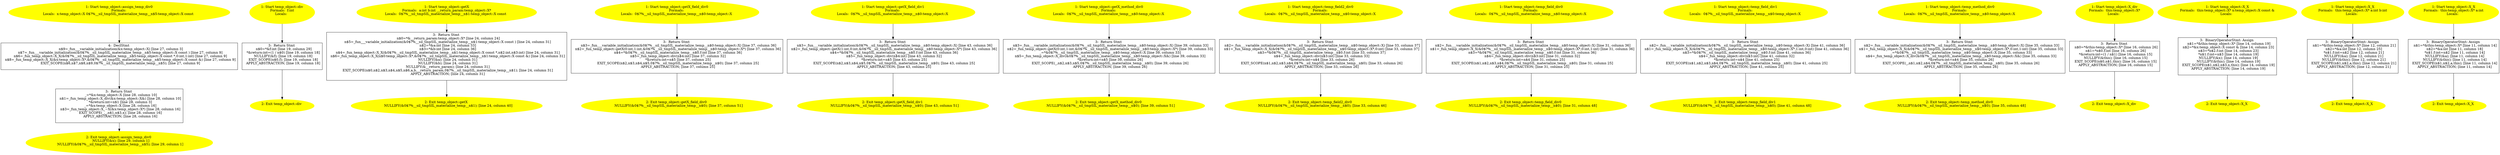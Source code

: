 /* @generated */
digraph cfg {
"assign_temp_div0#temp_object#6618523570396537240.fa2055065ca23850cee50c855993cd3a_1" [label="1: Start temp_object::assign_temp_div0\nFormals: \nLocals:  x:temp_object::X 0$?%__sil_tmpSIL_materialize_temp__n$5:temp_object::X const  \n  " color=yellow style=filled]
	

	 "assign_temp_div0#temp_object#6618523570396537240.fa2055065ca23850cee50c855993cd3a_1" -> "assign_temp_div0#temp_object#6618523570396537240.fa2055065ca23850cee50c855993cd3a_4" ;
"assign_temp_div0#temp_object#6618523570396537240.fa2055065ca23850cee50c855993cd3a_2" [label="2: Exit temp_object::assign_temp_div0 \n   NULLIFY(&x); [line 29, column 1]\n  NULLIFY(&0$?%__sil_tmpSIL_materialize_temp__n$5); [line 29, column 1]\n " color=yellow style=filled]
	

"assign_temp_div0#temp_object#6618523570396537240.fa2055065ca23850cee50c855993cd3a_3" [label="3:  Return Stmt \n   _=*&x:temp_object::X [line 28, column 10]\n  n$1=_fun_temp_object::X_div(&x:temp_object::X&) [line 28, column 10]\n  *&return:int=n$1 [line 28, column 3]\n  _=*&x:temp_object::X [line 28, column 16]\n  n$3=_fun_temp_object::X_~X(&x:temp_object::X*) [line 28, column 16]\n  EXIT_SCOPE(_,_,n$1,n$3,x); [line 28, column 16]\n  APPLY_ABSTRACTION; [line 28, column 16]\n " shape="box"]
	

	 "assign_temp_div0#temp_object#6618523570396537240.fa2055065ca23850cee50c855993cd3a_3" -> "assign_temp_div0#temp_object#6618523570396537240.fa2055065ca23850cee50c855993cd3a_2" ;
"assign_temp_div0#temp_object#6618523570396537240.fa2055065ca23850cee50c855993cd3a_4" [label="4:  DeclStmt \n   n$9=_fun___variable_initialization(&x:temp_object::X) [line 27, column 3]\n  n$7=_fun___variable_initialization(&0$?%__sil_tmpSIL_materialize_temp__n$5:temp_object::X const ) [line 27, column 9]\n  n$6=_fun_temp_object::X_X(&0$?%__sil_tmpSIL_materialize_temp__n$5:temp_object::X const *,0:int,1:int) [line 27, column 9]\n  n$8=_fun_temp_object::X_X(&x:temp_object::X*,&0$?%__sil_tmpSIL_materialize_temp__n$5:temp_object::X const &) [line 27, column 9]\n  EXIT_SCOPE(n$6,n$7,n$8,n$9,0$?%__sil_tmpSIL_materialize_temp__n$5); [line 27, column 9]\n " shape="box"]
	

	 "assign_temp_div0#temp_object#6618523570396537240.fa2055065ca23850cee50c855993cd3a_4" -> "assign_temp_div0#temp_object#6618523570396537240.fa2055065ca23850cee50c855993cd3a_3" ;
"div#temp_object#8235742009211935218.2061ea7bd543a21042cf00f2dbeefd91_1" [label="1: Start temp_object::div\nFormals:  f:int\nLocals:  \n  " color=yellow style=filled]
	

	 "div#temp_object#8235742009211935218.2061ea7bd543a21042cf00f2dbeefd91_1" -> "div#temp_object#8235742009211935218.2061ea7bd543a21042cf00f2dbeefd91_3" ;
"div#temp_object#8235742009211935218.2061ea7bd543a21042cf00f2dbeefd91_2" [label="2: Exit temp_object::div \n  " color=yellow style=filled]
	

"div#temp_object#8235742009211935218.2061ea7bd543a21042cf00f2dbeefd91_3" [label="3:  Return Stmt \n   n$0=*&f:int [line 19, column 29]\n  *&return:int=(1 / n$0) [line 19, column 18]\n  NULLIFY(&f); [line 19, column 18]\n  EXIT_SCOPE(n$0,f); [line 19, column 18]\n  APPLY_ABSTRACTION; [line 19, column 18]\n " shape="box"]
	

	 "div#temp_object#8235742009211935218.2061ea7bd543a21042cf00f2dbeefd91_3" -> "div#temp_object#8235742009211935218.2061ea7bd543a21042cf00f2dbeefd91_2" ;
"getX#temp_object(class temp_object::X)#4720444219866178245.c6d7bacbd2aa751dffef569ff17890e7_1" [label="1: Start temp_object::getX\nFormals:  a:int b:int __return_param:temp_object::X*\nLocals:  0$?%__sil_tmpSIL_materialize_temp__n$1:temp_object::X const  \n  " color=yellow style=filled]
	

	 "getX#temp_object(class temp_object::X)#4720444219866178245.c6d7bacbd2aa751dffef569ff17890e7_1" -> "getX#temp_object(class temp_object::X)#4720444219866178245.c6d7bacbd2aa751dffef569ff17890e7_3" ;
"getX#temp_object(class temp_object::X)#4720444219866178245.c6d7bacbd2aa751dffef569ff17890e7_2" [label="2: Exit temp_object::getX \n   NULLIFY(&0$?%__sil_tmpSIL_materialize_temp__n$1); [line 24, column 40]\n " color=yellow style=filled]
	

"getX#temp_object(class temp_object::X)#4720444219866178245.c6d7bacbd2aa751dffef569ff17890e7_3" [label="3:  Return Stmt \n   n$0=*&__return_param:temp_object::X* [line 24, column 24]\n  n$5=_fun___variable_initialization(&0$?%__sil_tmpSIL_materialize_temp__n$1:temp_object::X const ) [line 24, column 31]\n  n$2=*&a:int [line 24, column 33]\n  n$3=*&b:int [line 24, column 36]\n  n$4=_fun_temp_object::X_X(&0$?%__sil_tmpSIL_materialize_temp__n$1:temp_object::X const *,n$2:int,n$3:int) [line 24, column 31]\n  n$6=_fun_temp_object::X_X(n$0:temp_object::X*,&0$?%__sil_tmpSIL_materialize_temp__n$1:temp_object::X const &) [line 24, column 31]\n  NULLIFY(&a); [line 24, column 31]\n  NULLIFY(&b); [line 24, column 31]\n  NULLIFY(&__return_param); [line 24, column 31]\n  EXIT_SCOPE(n$0,n$2,n$3,n$4,n$5,n$6,a,b,__return_param,0$?%__sil_tmpSIL_materialize_temp__n$1); [line 24, column 31]\n  APPLY_ABSTRACTION; [line 24, column 31]\n " shape="box"]
	

	 "getX#temp_object(class temp_object::X)#4720444219866178245.c6d7bacbd2aa751dffef569ff17890e7_3" -> "getX#temp_object(class temp_object::X)#4720444219866178245.c6d7bacbd2aa751dffef569ff17890e7_2" ;
"getX_field_div0#temp_object#12698122843139253036.854c4a3940ca05110785248e1303db49_1" [label="1: Start temp_object::getX_field_div0\nFormals: \nLocals:  0$?%__sil_tmpSIL_materialize_temp__n$0:temp_object::X \n  " color=yellow style=filled]
	

	 "getX_field_div0#temp_object#12698122843139253036.854c4a3940ca05110785248e1303db49_1" -> "getX_field_div0#temp_object#12698122843139253036.854c4a3940ca05110785248e1303db49_3" ;
"getX_field_div0#temp_object#12698122843139253036.854c4a3940ca05110785248e1303db49_2" [label="2: Exit temp_object::getX_field_div0 \n   NULLIFY(&0$?%__sil_tmpSIL_materialize_temp__n$0); [line 37, column 51]\n " color=yellow style=filled]
	

"getX_field_div0#temp_object#12698122843139253036.854c4a3940ca05110785248e1303db49_3" [label="3:  Return Stmt \n   n$3=_fun___variable_initialization(&0$?%__sil_tmpSIL_materialize_temp__n$0:temp_object::X) [line 37, column 36]\n  n$2=_fun_temp_object::getX(0:int,1:int,&0$?%__sil_tmpSIL_materialize_temp__n$0:temp_object::X*) [line 37, column 36]\n  n$4=*&0$?%__sil_tmpSIL_materialize_temp__n$0.f:int [line 37, column 36]\n  n$5=_fun_temp_object::div(n$4:int) [line 37, column 32]\n  *&return:int=n$5 [line 37, column 25]\n  EXIT_SCOPE(n$2,n$3,n$4,n$5,0$?%__sil_tmpSIL_materialize_temp__n$0); [line 37, column 25]\n  APPLY_ABSTRACTION; [line 37, column 25]\n " shape="box"]
	

	 "getX_field_div0#temp_object#12698122843139253036.854c4a3940ca05110785248e1303db49_3" -> "getX_field_div0#temp_object#12698122843139253036.854c4a3940ca05110785248e1303db49_2" ;
"getX_field_div1#temp_object#11953596240866039963.ee557e5aaabf95f2c8b1284adfc7249e_1" [label="1: Start temp_object::getX_field_div1\nFormals: \nLocals:  0$?%__sil_tmpSIL_materialize_temp__n$0:temp_object::X \n  " color=yellow style=filled]
	

	 "getX_field_div1#temp_object#11953596240866039963.ee557e5aaabf95f2c8b1284adfc7249e_1" -> "getX_field_div1#temp_object#11953596240866039963.ee557e5aaabf95f2c8b1284adfc7249e_3" ;
"getX_field_div1#temp_object#11953596240866039963.ee557e5aaabf95f2c8b1284adfc7249e_2" [label="2: Exit temp_object::getX_field_div1 \n   NULLIFY(&0$?%__sil_tmpSIL_materialize_temp__n$0); [line 43, column 51]\n " color=yellow style=filled]
	

"getX_field_div1#temp_object#11953596240866039963.ee557e5aaabf95f2c8b1284adfc7249e_3" [label="3:  Return Stmt \n   n$3=_fun___variable_initialization(&0$?%__sil_tmpSIL_materialize_temp__n$0:temp_object::X) [line 43, column 36]\n  n$2=_fun_temp_object::getX(1:int,0:int,&0$?%__sil_tmpSIL_materialize_temp__n$0:temp_object::X*) [line 43, column 36]\n  n$4=*&0$?%__sil_tmpSIL_materialize_temp__n$0.f:int [line 43, column 36]\n  n$5=_fun_temp_object::div(n$4:int) [line 43, column 32]\n  *&return:int=n$5 [line 43, column 25]\n  EXIT_SCOPE(n$2,n$3,n$4,n$5,0$?%__sil_tmpSIL_materialize_temp__n$0); [line 43, column 25]\n  APPLY_ABSTRACTION; [line 43, column 25]\n " shape="box"]
	

	 "getX_field_div1#temp_object#11953596240866039963.ee557e5aaabf95f2c8b1284adfc7249e_3" -> "getX_field_div1#temp_object#11953596240866039963.ee557e5aaabf95f2c8b1284adfc7249e_2" ;
"getX_method_div0#temp_object#10654710522454889600.9c743f651914acdd07ad2c70becfd89c_1" [label="1: Start temp_object::getX_method_div0\nFormals: \nLocals:  0$?%__sil_tmpSIL_materialize_temp__n$0:temp_object::X \n  " color=yellow style=filled]
	

	 "getX_method_div0#temp_object#10654710522454889600.9c743f651914acdd07ad2c70becfd89c_1" -> "getX_method_div0#temp_object#10654710522454889600.9c743f651914acdd07ad2c70becfd89c_3" ;
"getX_method_div0#temp_object#10654710522454889600.9c743f651914acdd07ad2c70becfd89c_2" [label="2: Exit temp_object::getX_method_div0 \n   NULLIFY(&0$?%__sil_tmpSIL_materialize_temp__n$0); [line 39, column 51]\n " color=yellow style=filled]
	

"getX_method_div0#temp_object#10654710522454889600.9c743f651914acdd07ad2c70becfd89c_3" [label="3:  Return Stmt \n   n$3=_fun___variable_initialization(&0$?%__sil_tmpSIL_materialize_temp__n$0:temp_object::X) [line 39, column 33]\n  n$2=_fun_temp_object::getX(0:int,1:int,&0$?%__sil_tmpSIL_materialize_temp__n$0:temp_object::X*) [line 39, column 33]\n  _=*&0$?%__sil_tmpSIL_materialize_temp__n$0:temp_object::X [line 39, column 33]\n  n$5=_fun_temp_object::X_div(&0$?%__sil_tmpSIL_materialize_temp__n$0:temp_object::X&) [line 39, column 33]\n  *&return:int=n$5 [line 39, column 26]\n  EXIT_SCOPE(_,n$2,n$3,n$5,0$?%__sil_tmpSIL_materialize_temp__n$0); [line 39, column 26]\n  APPLY_ABSTRACTION; [line 39, column 26]\n " shape="box"]
	

	 "getX_method_div0#temp_object#10654710522454889600.9c743f651914acdd07ad2c70becfd89c_3" -> "getX_method_div0#temp_object#10654710522454889600.9c743f651914acdd07ad2c70becfd89c_2" ;
"temp_field2_div0#temp_object#17763200808338657027.dd874be310bbf8e78129b073d73ad49f_1" [label="1: Start temp_object::temp_field2_div0\nFormals: \nLocals:  0$?%__sil_tmpSIL_materialize_temp__n$0:temp_object::X \n  " color=yellow style=filled]
	

	 "temp_field2_div0#temp_object#17763200808338657027.dd874be310bbf8e78129b073d73ad49f_1" -> "temp_field2_div0#temp_object#17763200808338657027.dd874be310bbf8e78129b073d73ad49f_3" ;
"temp_field2_div0#temp_object#17763200808338657027.dd874be310bbf8e78129b073d73ad49f_2" [label="2: Exit temp_object::temp_field2_div0 \n   NULLIFY(&0$?%__sil_tmpSIL_materialize_temp__n$0); [line 33, column 46]\n " color=yellow style=filled]
	

"temp_field2_div0#temp_object#17763200808338657027.dd874be310bbf8e78129b073d73ad49f_3" [label="3:  Return Stmt \n   n$2=_fun___variable_initialization(&0$?%__sil_tmpSIL_materialize_temp__n$0:temp_object::X) [line 33, column 37]\n  n$1=_fun_temp_object::X_X(&0$?%__sil_tmpSIL_materialize_temp__n$0:temp_object::X*,0:int) [line 33, column 37]\n  n$3=*&0$?%__sil_tmpSIL_materialize_temp__n$0.f:int [line 33, column 37]\n  n$4=_fun_temp_object::div(n$3:int) [line 33, column 33]\n  *&return:int=n$4 [line 33, column 26]\n  EXIT_SCOPE(n$1,n$2,n$3,n$4,0$?%__sil_tmpSIL_materialize_temp__n$0); [line 33, column 26]\n  APPLY_ABSTRACTION; [line 33, column 26]\n " shape="box"]
	

	 "temp_field2_div0#temp_object#17763200808338657027.dd874be310bbf8e78129b073d73ad49f_3" -> "temp_field2_div0#temp_object#17763200808338657027.dd874be310bbf8e78129b073d73ad49f_2" ;
"temp_field_div0#temp_object#15412040659245592666.f5d0fb2d0c8f868e114b6379ad654aef_1" [label="1: Start temp_object::temp_field_div0\nFormals: \nLocals:  0$?%__sil_tmpSIL_materialize_temp__n$0:temp_object::X \n  " color=yellow style=filled]
	

	 "temp_field_div0#temp_object#15412040659245592666.f5d0fb2d0c8f868e114b6379ad654aef_1" -> "temp_field_div0#temp_object#15412040659245592666.f5d0fb2d0c8f868e114b6379ad654aef_3" ;
"temp_field_div0#temp_object#15412040659245592666.f5d0fb2d0c8f868e114b6379ad654aef_2" [label="2: Exit temp_object::temp_field_div0 \n   NULLIFY(&0$?%__sil_tmpSIL_materialize_temp__n$0); [line 31, column 48]\n " color=yellow style=filled]
	

"temp_field_div0#temp_object#15412040659245592666.f5d0fb2d0c8f868e114b6379ad654aef_3" [label="3:  Return Stmt \n   n$2=_fun___variable_initialization(&0$?%__sil_tmpSIL_materialize_temp__n$0:temp_object::X) [line 31, column 36]\n  n$1=_fun_temp_object::X_X(&0$?%__sil_tmpSIL_materialize_temp__n$0:temp_object::X*,0:int,1:int) [line 31, column 36]\n  n$3=*&0$?%__sil_tmpSIL_materialize_temp__n$0.f:int [line 31, column 36]\n  n$4=_fun_temp_object::div(n$3:int) [line 31, column 32]\n  *&return:int=n$4 [line 31, column 25]\n  EXIT_SCOPE(n$1,n$2,n$3,n$4,0$?%__sil_tmpSIL_materialize_temp__n$0); [line 31, column 25]\n  APPLY_ABSTRACTION; [line 31, column 25]\n " shape="box"]
	

	 "temp_field_div0#temp_object#15412040659245592666.f5d0fb2d0c8f868e114b6379ad654aef_3" -> "temp_field_div0#temp_object#15412040659245592666.f5d0fb2d0c8f868e114b6379ad654aef_2" ;
"temp_field_div1#temp_object#14919979518945721169.463c8bf1b85b2fefc9473e70e135e02d_1" [label="1: Start temp_object::temp_field_div1\nFormals: \nLocals:  0$?%__sil_tmpSIL_materialize_temp__n$0:temp_object::X \n  " color=yellow style=filled]
	

	 "temp_field_div1#temp_object#14919979518945721169.463c8bf1b85b2fefc9473e70e135e02d_1" -> "temp_field_div1#temp_object#14919979518945721169.463c8bf1b85b2fefc9473e70e135e02d_3" ;
"temp_field_div1#temp_object#14919979518945721169.463c8bf1b85b2fefc9473e70e135e02d_2" [label="2: Exit temp_object::temp_field_div1 \n   NULLIFY(&0$?%__sil_tmpSIL_materialize_temp__n$0); [line 41, column 48]\n " color=yellow style=filled]
	

"temp_field_div1#temp_object#14919979518945721169.463c8bf1b85b2fefc9473e70e135e02d_3" [label="3:  Return Stmt \n   n$2=_fun___variable_initialization(&0$?%__sil_tmpSIL_materialize_temp__n$0:temp_object::X) [line 41, column 36]\n  n$1=_fun_temp_object::X_X(&0$?%__sil_tmpSIL_materialize_temp__n$0:temp_object::X*,1:int,0:int) [line 41, column 36]\n  n$3=*&0$?%__sil_tmpSIL_materialize_temp__n$0.f:int [line 41, column 36]\n  n$4=_fun_temp_object::div(n$3:int) [line 41, column 32]\n  *&return:int=n$4 [line 41, column 25]\n  EXIT_SCOPE(n$1,n$2,n$3,n$4,0$?%__sil_tmpSIL_materialize_temp__n$0); [line 41, column 25]\n  APPLY_ABSTRACTION; [line 41, column 25]\n " shape="box"]
	

	 "temp_field_div1#temp_object#14919979518945721169.463c8bf1b85b2fefc9473e70e135e02d_3" -> "temp_field_div1#temp_object#14919979518945721169.463c8bf1b85b2fefc9473e70e135e02d_2" ;
"temp_method_div0#temp_object#17009651611825801298.b27a48cdb872e8bc72f1181813e5d666_1" [label="1: Start temp_object::temp_method_div0\nFormals: \nLocals:  0$?%__sil_tmpSIL_materialize_temp__n$0:temp_object::X \n  " color=yellow style=filled]
	

	 "temp_method_div0#temp_object#17009651611825801298.b27a48cdb872e8bc72f1181813e5d666_1" -> "temp_method_div0#temp_object#17009651611825801298.b27a48cdb872e8bc72f1181813e5d666_3" ;
"temp_method_div0#temp_object#17009651611825801298.b27a48cdb872e8bc72f1181813e5d666_2" [label="2: Exit temp_object::temp_method_div0 \n   NULLIFY(&0$?%__sil_tmpSIL_materialize_temp__n$0); [line 35, column 48]\n " color=yellow style=filled]
	

"temp_method_div0#temp_object#17009651611825801298.b27a48cdb872e8bc72f1181813e5d666_3" [label="3:  Return Stmt \n   n$2=_fun___variable_initialization(&0$?%__sil_tmpSIL_materialize_temp__n$0:temp_object::X) [line 35, column 33]\n  n$1=_fun_temp_object::X_X(&0$?%__sil_tmpSIL_materialize_temp__n$0:temp_object::X*,0:int,1:int) [line 35, column 33]\n  _=*&0$?%__sil_tmpSIL_materialize_temp__n$0:temp_object::X [line 35, column 33]\n  n$4=_fun_temp_object::X_div(&0$?%__sil_tmpSIL_materialize_temp__n$0:temp_object::X&) [line 35, column 33]\n  *&return:int=n$4 [line 35, column 26]\n  EXIT_SCOPE(_,n$1,n$2,n$4,0$?%__sil_tmpSIL_materialize_temp__n$0); [line 35, column 26]\n  APPLY_ABSTRACTION; [line 35, column 26]\n " shape="box"]
	

	 "temp_method_div0#temp_object#17009651611825801298.b27a48cdb872e8bc72f1181813e5d666_3" -> "temp_method_div0#temp_object#17009651611825801298.b27a48cdb872e8bc72f1181813e5d666_2" ;
"div#X#temp_object#(12460299690567563818).008eb806654973dcd60bef3460e7ab63_1" [label="1: Start temp_object::X_div\nFormals:  this:temp_object::X*\nLocals:  \n  " color=yellow style=filled]
	

	 "div#X#temp_object#(12460299690567563818).008eb806654973dcd60bef3460e7ab63_1" -> "div#X#temp_object#(12460299690567563818).008eb806654973dcd60bef3460e7ab63_3" ;
"div#X#temp_object#(12460299690567563818).008eb806654973dcd60bef3460e7ab63_2" [label="2: Exit temp_object::X_div \n  " color=yellow style=filled]
	

"div#X#temp_object#(12460299690567563818).008eb806654973dcd60bef3460e7ab63_3" [label="3:  Return Stmt \n   n$0=*&this:temp_object::X* [line 16, column 26]\n  n$1=*n$0.f:int [line 16, column 26]\n  *&return:int=(1 / n$1) [line 16, column 15]\n  NULLIFY(&this); [line 16, column 15]\n  EXIT_SCOPE(n$0,n$1,this); [line 16, column 15]\n  APPLY_ABSTRACTION; [line 16, column 15]\n " shape="box"]
	

	 "div#X#temp_object#(12460299690567563818).008eb806654973dcd60bef3460e7ab63_3" -> "div#X#temp_object#(12460299690567563818).008eb806654973dcd60bef3460e7ab63_2" ;
"X#X#temp_object#{5376484276992466061}.a1cfaf9ee9d8c713d3d1751acbb77f32_1" [label="1: Start temp_object::X_X\nFormals:  this:temp_object::X* x:temp_object::X const &\nLocals:  \n  " color=yellow style=filled]
	

	 "X#X#temp_object#{5376484276992466061}.a1cfaf9ee9d8c713d3d1751acbb77f32_1" -> "X#X#temp_object#{5376484276992466061}.a1cfaf9ee9d8c713d3d1751acbb77f32_3" ;
"X#X#temp_object#{5376484276992466061}.a1cfaf9ee9d8c713d3d1751acbb77f32_2" [label="2: Exit temp_object::X_X \n  " color=yellow style=filled]
	

"X#X#temp_object#{5376484276992466061}.a1cfaf9ee9d8c713d3d1751acbb77f32_3" [label="3:  BinaryOperatorStmt: Assign \n   n$1=*&this:temp_object::X* [line 14, column 19]\n  n$2=*&x:temp_object::X const & [line 14, column 23]\n  n$3=*n$2.f:int [line 14, column 23]\n  *n$1.f:int=n$3 [line 14, column 19]\n  NULLIFY(&x); [line 14, column 19]\n  NULLIFY(&this); [line 14, column 19]\n  EXIT_SCOPE(n$1,n$2,n$3,x,this); [line 14, column 19]\n  APPLY_ABSTRACTION; [line 14, column 19]\n " shape="box"]
	

	 "X#X#temp_object#{5376484276992466061}.a1cfaf9ee9d8c713d3d1751acbb77f32_3" -> "X#X#temp_object#{5376484276992466061}.a1cfaf9ee9d8c713d3d1751acbb77f32_2" ;
"X#X#temp_object#{8598480124712426466}.7071c692af425a15518693ebe50ba781_1" [label="1: Start temp_object::X_X\nFormals:  this:temp_object::X* a:int b:int\nLocals:  \n  " color=yellow style=filled]
	

	 "X#X#temp_object#{8598480124712426466}.7071c692af425a15518693ebe50ba781_1" -> "X#X#temp_object#{8598480124712426466}.7071c692af425a15518693ebe50ba781_3" ;
"X#X#temp_object#{8598480124712426466}.7071c692af425a15518693ebe50ba781_2" [label="2: Exit temp_object::X_X \n  " color=yellow style=filled]
	

"X#X#temp_object#{8598480124712426466}.7071c692af425a15518693ebe50ba781_3" [label="3:  BinaryOperatorStmt: Assign \n   n$1=*&this:temp_object::X* [line 12, column 21]\n  n$2=*&a:int [line 12, column 25]\n  *n$1.f:int=n$2 [line 12, column 21]\n  NULLIFY(&a); [line 12, column 21]\n  NULLIFY(&this); [line 12, column 21]\n  EXIT_SCOPE(n$1,n$2,a,this); [line 12, column 21]\n  APPLY_ABSTRACTION; [line 12, column 21]\n " shape="box"]
	

	 "X#X#temp_object#{8598480124712426466}.7071c692af425a15518693ebe50ba781_3" -> "X#X#temp_object#{8598480124712426466}.7071c692af425a15518693ebe50ba781_2" ;
"X#X#temp_object#{9561113765655638015}.59d66724d587fdb6aca1a26e1f705f23_1" [label="1: Start temp_object::X_X\nFormals:  this:temp_object::X* a:int\nLocals:  \n  " color=yellow style=filled]
	

	 "X#X#temp_object#{9561113765655638015}.59d66724d587fdb6aca1a26e1f705f23_1" -> "X#X#temp_object#{9561113765655638015}.59d66724d587fdb6aca1a26e1f705f23_3" ;
"X#X#temp_object#{9561113765655638015}.59d66724d587fdb6aca1a26e1f705f23_2" [label="2: Exit temp_object::X_X \n  " color=yellow style=filled]
	

"X#X#temp_object#{9561113765655638015}.59d66724d587fdb6aca1a26e1f705f23_3" [label="3:  BinaryOperatorStmt: Assign \n   n$1=*&this:temp_object::X* [line 11, column 14]\n  n$2=*&a:int [line 11, column 18]\n  *n$1.f:int=n$2 [line 11, column 14]\n  NULLIFY(&a); [line 11, column 14]\n  NULLIFY(&this); [line 11, column 14]\n  EXIT_SCOPE(n$1,n$2,a,this); [line 11, column 14]\n  APPLY_ABSTRACTION; [line 11, column 14]\n " shape="box"]
	

	 "X#X#temp_object#{9561113765655638015}.59d66724d587fdb6aca1a26e1f705f23_3" -> "X#X#temp_object#{9561113765655638015}.59d66724d587fdb6aca1a26e1f705f23_2" ;
}
